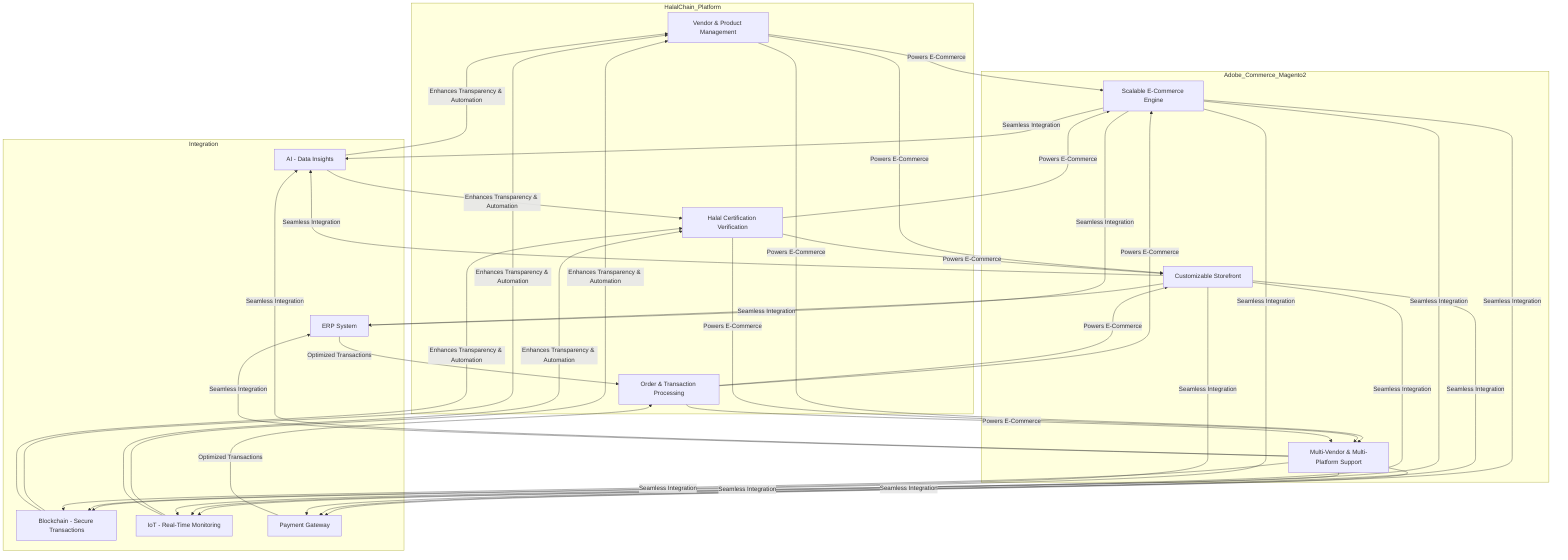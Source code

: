 flowchart TD
    subgraph HalalChain_Platform
        H1["Vendor & Product Management"]
        H2["Halal Certification Verification"]
        H3["Order & Transaction Processing"]
    end

    subgraph Adobe_Commerce_Magento2
        M1["Scalable E-Commerce Engine"]
        M2["Customizable Storefront"]
        M3["Multi-Vendor & Multi-Platform Support"]
    end

    subgraph Integration
        I1["AI - Data Insights"]
        I2["Blockchain - Secure Transactions"]
        I3["IoT - Real-Time Monitoring"]
        I4["ERP System"]
        I5["Payment Gateway"]
    end

    H1 & H2 & H3 -->|Powers E-Commerce| M1 & M2 & M3
    M1 & M2 & M3 -->|Seamless Integration| I1 & I2 & I3 & I4 & I5
    I1 & I2 & I3 -->|Enhances Transparency & Automation| H1 & H2
    I4 & I5 -->|Optimized Transactions| H3